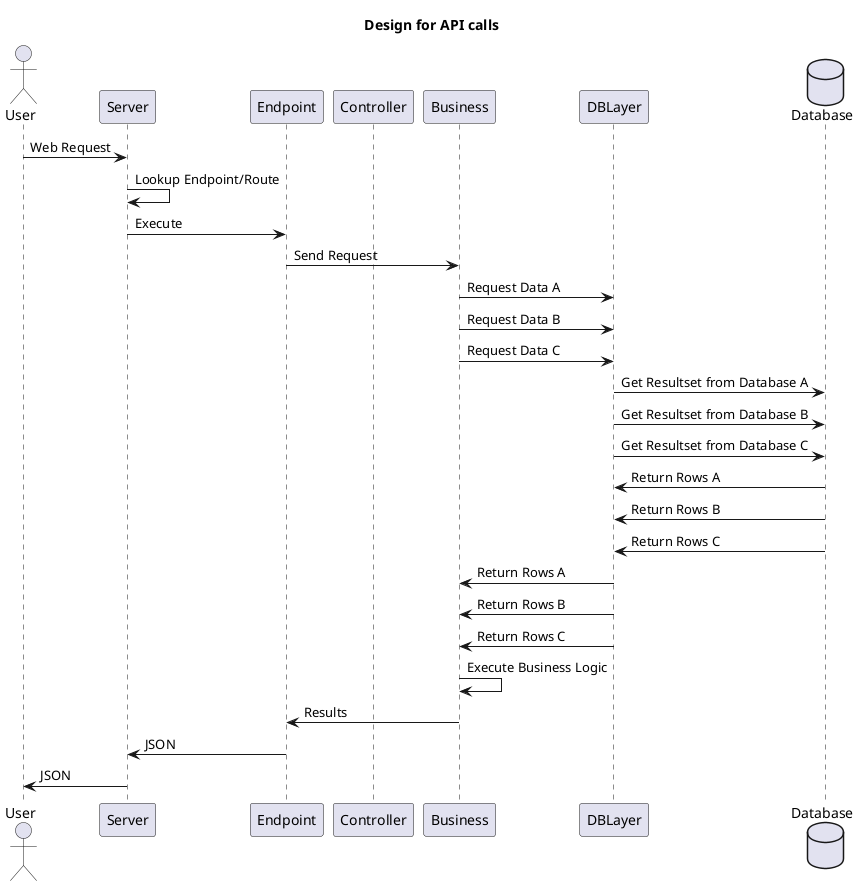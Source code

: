 @startuml
title Design for API calls
actor       User       as User
participant Server as Webserver
participant Endpoint as Endpoint
participant Controller as Controller
participant Business as Bus
participant DBLayer as Model
database    Database    as DB

User -> Webserver : Web Request
Webserver -> Webserver: Lookup Endpoint/Route
Webserver -> Endpoint: Execute 
Endpoint -> Bus: Send Request
Bus -> Model: Request Data A
Bus -> Model: Request Data B
Bus -> Model: Request Data C

Model -> DB: Get Resultset from Database A
Model -> DB: Get Resultset from Database B 
Model -> DB: Get Resultset from Database C

DB -> Model: Return Rows A
DB -> Model: Return Rows B
DB -> Model: Return Rows C

Model -> Bus: Return Rows A
Model -> Bus: Return Rows B
Model -> Bus: Return Rows C

Bus -> Bus: Execute Business Logic
Bus -> Endpoint: Results
Endpoint -> Webserver: JSON
Webserver -> User: JSON
@enduml
